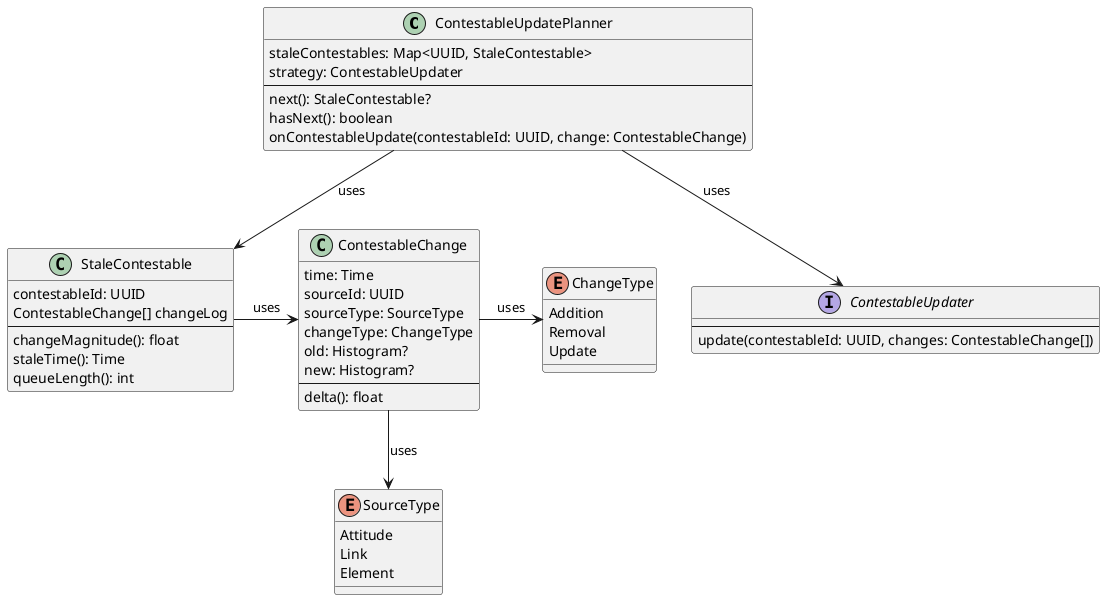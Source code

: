 @startuml
'https://plantuml.com/class-diagram


'Prioritization Metrics - Lexicographic ordering
' 1. Stale predecessor count
' 2. Aggregate Ranking
'    - Queue length
'    - Stale time (class)
'    - Change magnitude

class ContestableUpdatePlanner {
    staleContestables: Map<UUID, StaleContestable>
    strategy: ContestableUpdater
    --
    next(): StaleContestable?
    hasNext(): boolean
    onContestableUpdate(contestableId: UUID, change: ContestableChange)
}

interface ContestableUpdater {
    --
    update(contestableId: UUID, changes: ContestableChange[])
}

class StaleContestable {
    contestableId: UUID
    ContestableChange[] changeLog
    --
    ' average(changeLog.map(_.delta())
    changeMagnitude(): float
    ' changeLog[0].time
    staleTime(): Time
    ' changeLog.length
    queueLength(): int
}

class ContestableChange {
    time: Time
    sourceId: UUID
    sourceType: SourceType
    ' at least one of { old, new } should be non-null, depending on `changeType`.
    changeType: ChangeType
    old: Histogram?
    new: Histogram?
    --
    delta(): float
}

enum SourceType {
    Attitude
    Link
    Element
}

enum ChangeType {
    Addition
    Removal
    Update
}

StaleContestable -> ContestableChange : uses
ContestableChange --> SourceType : uses
ContestableChange -> ChangeType : uses
ContestableUpdatePlanner --> StaleContestable : uses
ContestableUpdatePlanner --> ContestableUpdater : uses

@enduml